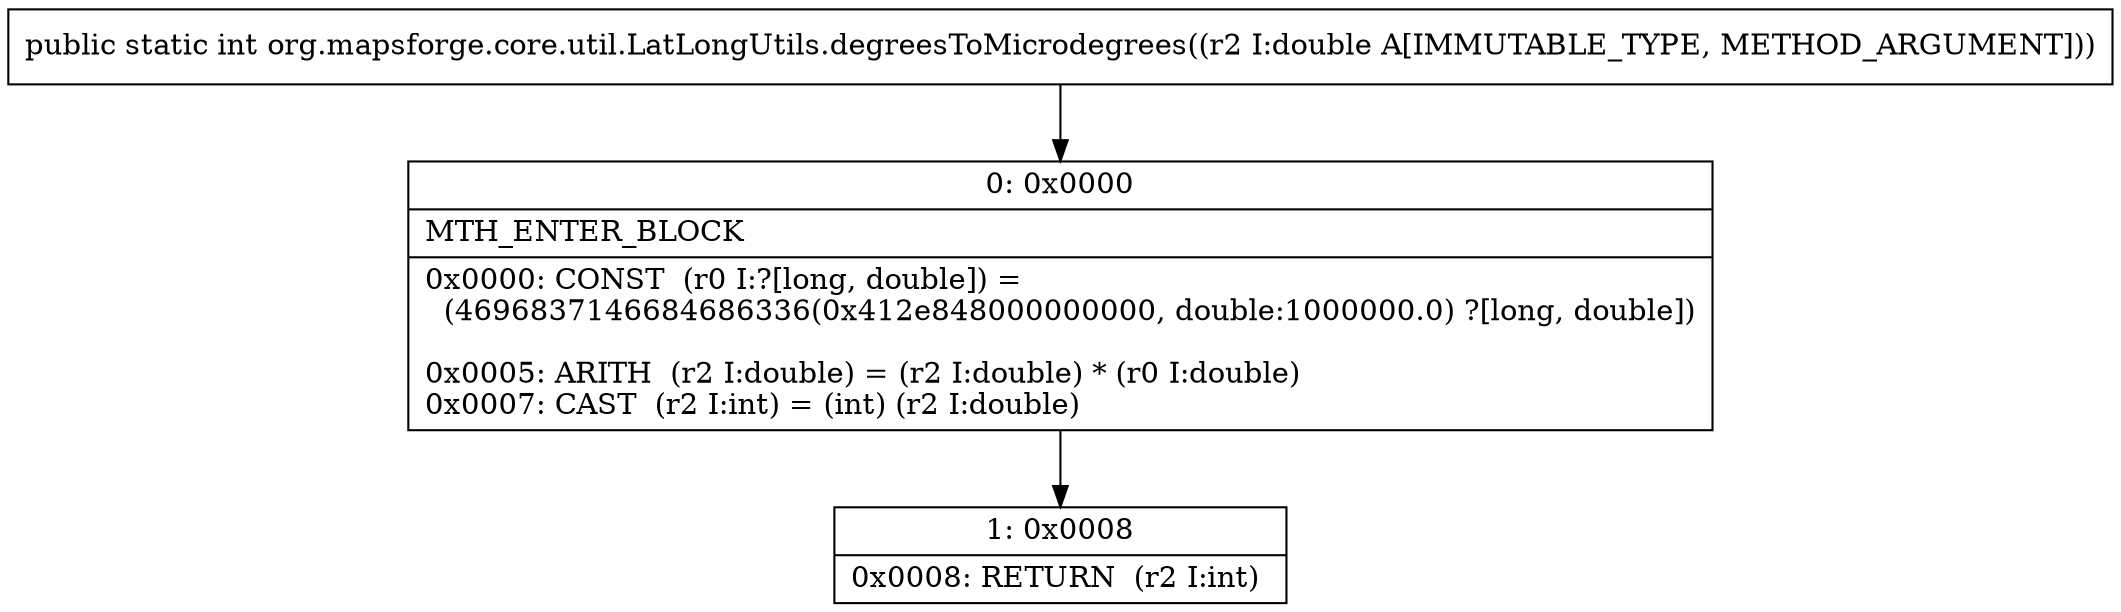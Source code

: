 digraph "CFG fororg.mapsforge.core.util.LatLongUtils.degreesToMicrodegrees(D)I" {
Node_0 [shape=record,label="{0\:\ 0x0000|MTH_ENTER_BLOCK\l|0x0000: CONST  (r0 I:?[long, double]) = \l  (4696837146684686336(0x412e848000000000, double:1000000.0) ?[long, double])\l \l0x0005: ARITH  (r2 I:double) = (r2 I:double) * (r0 I:double) \l0x0007: CAST  (r2 I:int) = (int) (r2 I:double) \l}"];
Node_1 [shape=record,label="{1\:\ 0x0008|0x0008: RETURN  (r2 I:int) \l}"];
MethodNode[shape=record,label="{public static int org.mapsforge.core.util.LatLongUtils.degreesToMicrodegrees((r2 I:double A[IMMUTABLE_TYPE, METHOD_ARGUMENT])) }"];
MethodNode -> Node_0;
Node_0 -> Node_1;
}

